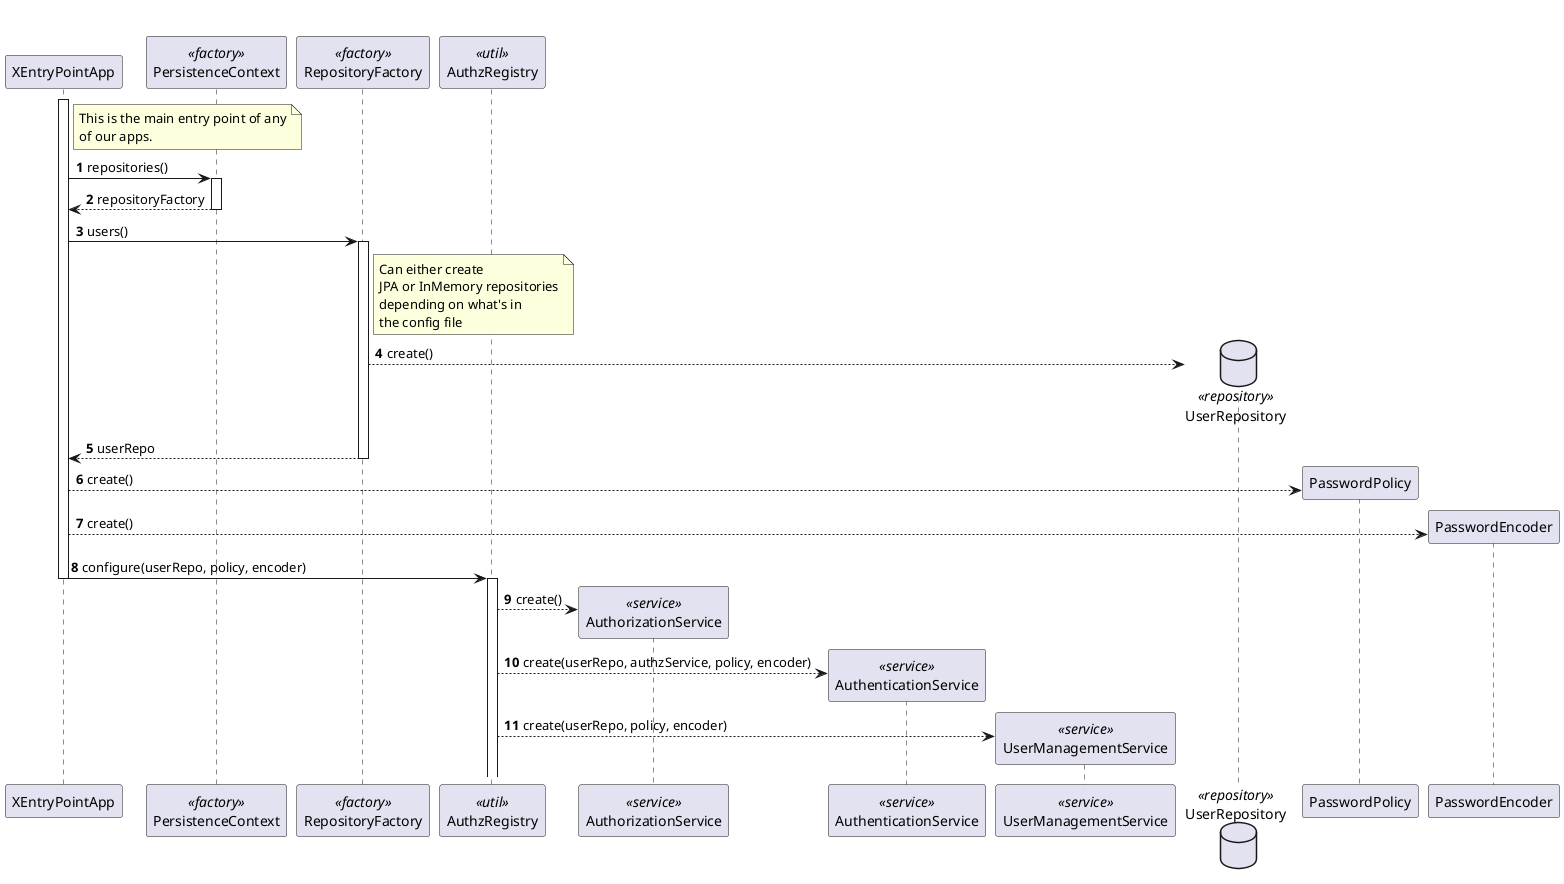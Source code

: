 @startuml


autonumber


participant XEntryPointApp as entry
participant PersistenceContext as ctx <<factory>>
participant RepositoryFactory as repoFactory <<factory>>
participant AuthzRegistry as authzr <<util>>
participant AuthorizationService as authz <<service>>
participant AuthenticationService as auth <<service>>
participant UserManagementService as userManSvc <<service>>
database UserRepository as userRepo <<repository>>
participant PasswordPolicy as passPolicy
participant PasswordEncoder as passEncoder

note right of entry
    This is the main entry point of any
    of our apps.
end note


activate entry
entry -> ctx : repositories()
activate ctx

ctx --> entry : repositoryFactory
deactivate ctx

entry -> repoFactory : users()
activate repoFactory
note right of repoFactory : Can either create \nJPA or InMemory repositories\ndepending on what's in \nthe config file
repoFactory --> userRepo** : create()

repoFactory --> entry : userRepo
deactivate repoFactory

entry --> passPolicy** : create()
entry --> passEncoder** : create()

entry -> authzr : configure(userRepo, policy, encoder)
deactivate entry

activate authzr
authzr --> authz** : create()

authzr --> auth** : create(userRepo, authzService, policy, encoder)

authzr --> userManSvc** : create(userRepo, policy, encoder)




@enduml